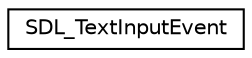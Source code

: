 digraph "Graphical Class Hierarchy"
{
  edge [fontname="Helvetica",fontsize="10",labelfontname="Helvetica",labelfontsize="10"];
  node [fontname="Helvetica",fontsize="10",shape=record];
  rankdir="LR";
  Node1 [label="SDL_TextInputEvent",height=0.2,width=0.4,color="black", fillcolor="white", style="filled",URL="$struct_s_d_l___text_input_event.html",tooltip="Keyboard text input event structure (event.text.*) "];
}
